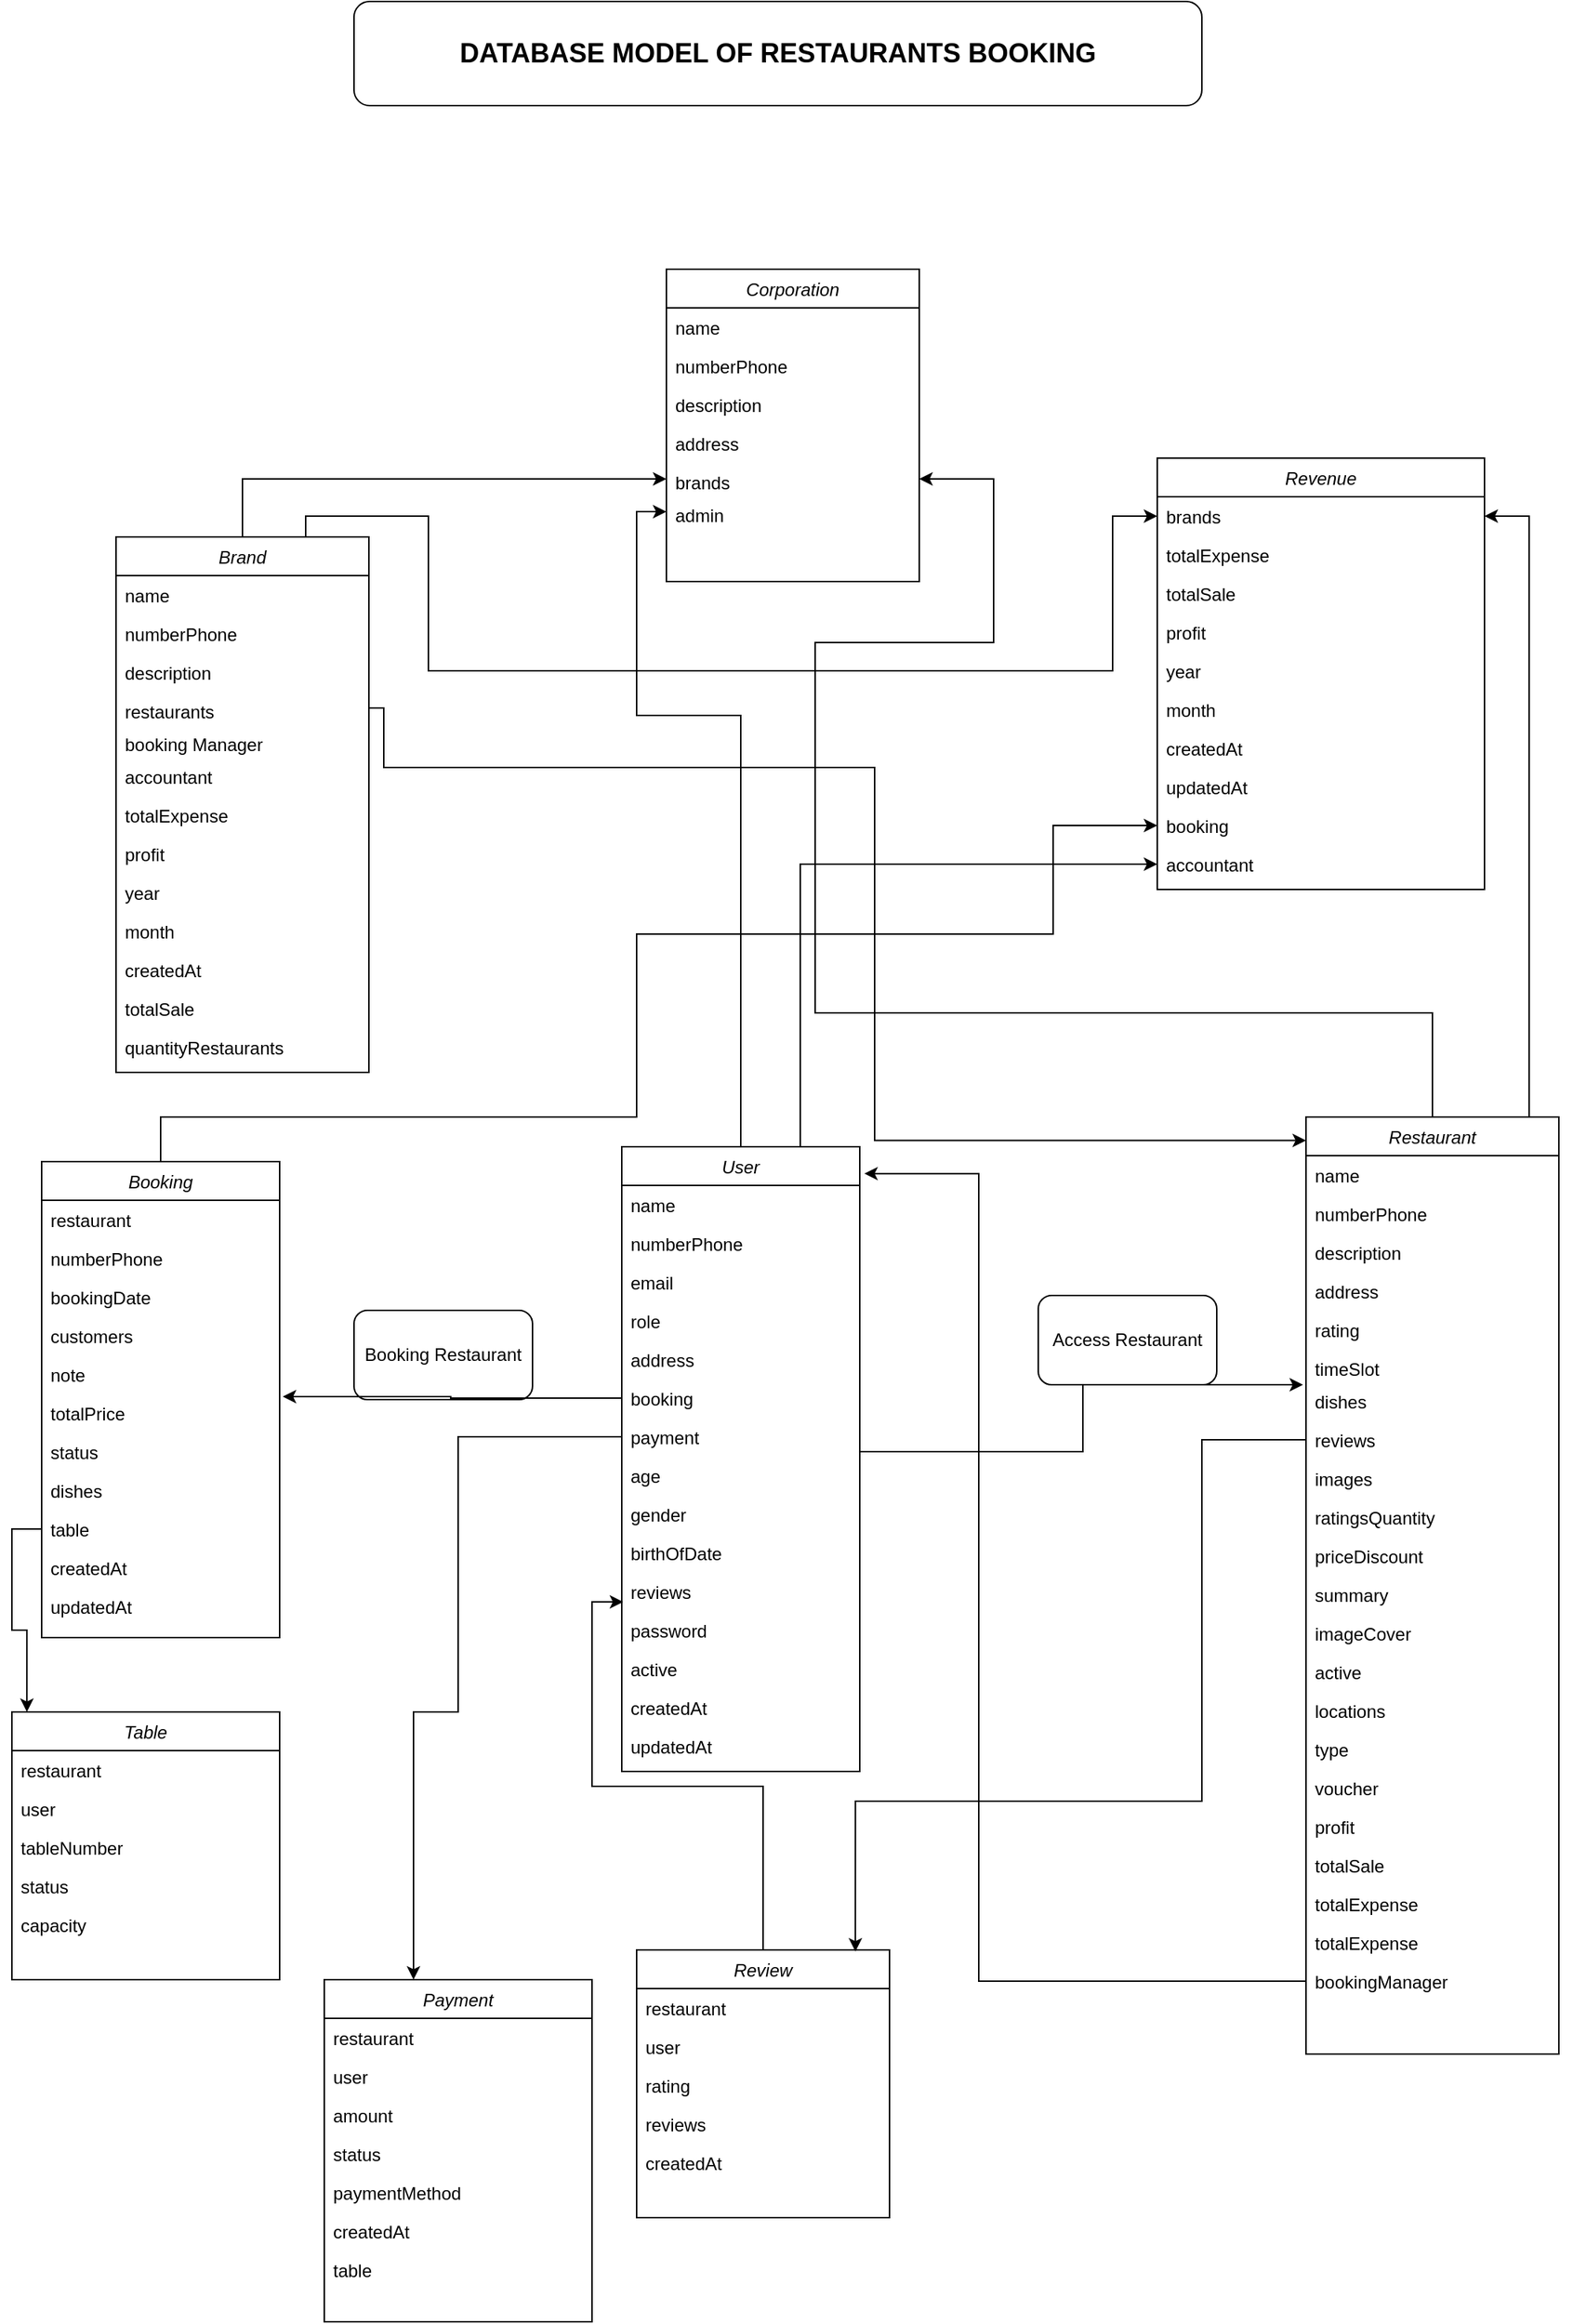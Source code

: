 <mxfile version="26.0.14">
  <diagram id="C5RBs43oDa-KdzZeNtuy" name="Page-1">
    <mxGraphModel dx="1434" dy="772" grid="1" gridSize="10" guides="1" tooltips="1" connect="1" arrows="1" fold="1" page="1" pageScale="1" pageWidth="3300" pageHeight="4681" math="0" shadow="0">
      <root>
        <mxCell id="WIyWlLk6GJQsqaUBKTNV-0" />
        <mxCell id="WIyWlLk6GJQsqaUBKTNV-1" parent="WIyWlLk6GJQsqaUBKTNV-0" />
        <mxCell id="AdJ-fON6qMyXg4pD46PJ-206" style="edgeStyle=orthogonalEdgeStyle;rounded=0;orthogonalLoop=1;jettySize=auto;html=1;exitX=0.5;exitY=0;exitDx=0;exitDy=0;" parent="WIyWlLk6GJQsqaUBKTNV-1" source="zkfFHV4jXpPFQw0GAbJ--0" target="AdJ-fON6qMyXg4pD46PJ-205" edge="1">
          <mxGeometry relative="1" as="geometry">
            <Array as="points">
              <mxPoint x="650" y="500" />
              <mxPoint x="580" y="500" />
              <mxPoint x="580" y="363" />
            </Array>
          </mxGeometry>
        </mxCell>
        <mxCell id="AdJ-fON6qMyXg4pD46PJ-213" style="edgeStyle=orthogonalEdgeStyle;rounded=0;orthogonalLoop=1;jettySize=auto;html=1;exitX=0.75;exitY=0;exitDx=0;exitDy=0;entryX=0;entryY=0.5;entryDx=0;entryDy=0;" parent="WIyWlLk6GJQsqaUBKTNV-1" source="zkfFHV4jXpPFQw0GAbJ--0" target="AdJ-fON6qMyXg4pD46PJ-212" edge="1">
          <mxGeometry relative="1" as="geometry" />
        </mxCell>
        <mxCell id="zkfFHV4jXpPFQw0GAbJ--0" value="User" style="swimlane;fontStyle=2;align=center;verticalAlign=top;childLayout=stackLayout;horizontal=1;startSize=26;horizontalStack=0;resizeParent=1;resizeLast=0;collapsible=1;marginBottom=0;rounded=0;shadow=0;strokeWidth=1;" parent="WIyWlLk6GJQsqaUBKTNV-1" vertex="1">
          <mxGeometry x="570" y="790" width="160" height="420" as="geometry">
            <mxRectangle x="230" y="140" width="160" height="26" as="alternateBounds" />
          </mxGeometry>
        </mxCell>
        <mxCell id="zkfFHV4jXpPFQw0GAbJ--1" value="name" style="text;align=left;verticalAlign=top;spacingLeft=4;spacingRight=4;overflow=hidden;rotatable=0;points=[[0,0.5],[1,0.5]];portConstraint=eastwest;" parent="zkfFHV4jXpPFQw0GAbJ--0" vertex="1">
          <mxGeometry y="26" width="160" height="26" as="geometry" />
        </mxCell>
        <mxCell id="zkfFHV4jXpPFQw0GAbJ--2" value="numberPhone" style="text;align=left;verticalAlign=top;spacingLeft=4;spacingRight=4;overflow=hidden;rotatable=0;points=[[0,0.5],[1,0.5]];portConstraint=eastwest;rounded=0;shadow=0;html=0;" parent="zkfFHV4jXpPFQw0GAbJ--0" vertex="1">
          <mxGeometry y="52" width="160" height="26" as="geometry" />
        </mxCell>
        <mxCell id="zkfFHV4jXpPFQw0GAbJ--3" value="email" style="text;align=left;verticalAlign=top;spacingLeft=4;spacingRight=4;overflow=hidden;rotatable=0;points=[[0,0.5],[1,0.5]];portConstraint=eastwest;rounded=0;shadow=0;html=0;" parent="zkfFHV4jXpPFQw0GAbJ--0" vertex="1">
          <mxGeometry y="78" width="160" height="26" as="geometry" />
        </mxCell>
        <mxCell id="AdJ-fON6qMyXg4pD46PJ-1" value="role" style="text;align=left;verticalAlign=top;spacingLeft=4;spacingRight=4;overflow=hidden;rotatable=0;points=[[0,0.5],[1,0.5]];portConstraint=eastwest;rounded=0;shadow=0;html=0;" parent="zkfFHV4jXpPFQw0GAbJ--0" vertex="1">
          <mxGeometry y="104" width="160" height="26" as="geometry" />
        </mxCell>
        <mxCell id="AdJ-fON6qMyXg4pD46PJ-12" value="address" style="text;align=left;verticalAlign=top;spacingLeft=4;spacingRight=4;overflow=hidden;rotatable=0;points=[[0,0.5],[1,0.5]];portConstraint=eastwest;rounded=0;shadow=0;html=0;" parent="zkfFHV4jXpPFQw0GAbJ--0" vertex="1">
          <mxGeometry y="130" width="160" height="26" as="geometry" />
        </mxCell>
        <mxCell id="AdJ-fON6qMyXg4pD46PJ-13" value="booking" style="text;align=left;verticalAlign=top;spacingLeft=4;spacingRight=4;overflow=hidden;rotatable=0;points=[[0,0.5],[1,0.5]];portConstraint=eastwest;rounded=0;shadow=0;html=0;" parent="zkfFHV4jXpPFQw0GAbJ--0" vertex="1">
          <mxGeometry y="156" width="160" height="26" as="geometry" />
        </mxCell>
        <mxCell id="AdJ-fON6qMyXg4pD46PJ-14" value="payment" style="text;align=left;verticalAlign=top;spacingLeft=4;spacingRight=4;overflow=hidden;rotatable=0;points=[[0,0.5],[1,0.5]];portConstraint=eastwest;rounded=0;shadow=0;html=0;" parent="zkfFHV4jXpPFQw0GAbJ--0" vertex="1">
          <mxGeometry y="182" width="160" height="26" as="geometry" />
        </mxCell>
        <mxCell id="AdJ-fON6qMyXg4pD46PJ-15" value="age" style="text;align=left;verticalAlign=top;spacingLeft=4;spacingRight=4;overflow=hidden;rotatable=0;points=[[0,0.5],[1,0.5]];portConstraint=eastwest;rounded=0;shadow=0;html=0;" parent="zkfFHV4jXpPFQw0GAbJ--0" vertex="1">
          <mxGeometry y="208" width="160" height="26" as="geometry" />
        </mxCell>
        <mxCell id="AdJ-fON6qMyXg4pD46PJ-16" value="gender" style="text;align=left;verticalAlign=top;spacingLeft=4;spacingRight=4;overflow=hidden;rotatable=0;points=[[0,0.5],[1,0.5]];portConstraint=eastwest;rounded=0;shadow=0;html=0;" parent="zkfFHV4jXpPFQw0GAbJ--0" vertex="1">
          <mxGeometry y="234" width="160" height="26" as="geometry" />
        </mxCell>
        <mxCell id="AdJ-fON6qMyXg4pD46PJ-17" value="birthOfDate" style="text;align=left;verticalAlign=top;spacingLeft=4;spacingRight=4;overflow=hidden;rotatable=0;points=[[0,0.5],[1,0.5]];portConstraint=eastwest;rounded=0;shadow=0;html=0;" parent="zkfFHV4jXpPFQw0GAbJ--0" vertex="1">
          <mxGeometry y="260" width="160" height="26" as="geometry" />
        </mxCell>
        <mxCell id="AdJ-fON6qMyXg4pD46PJ-29" value="reviews" style="text;align=left;verticalAlign=top;spacingLeft=4;spacingRight=4;overflow=hidden;rotatable=0;points=[[0,0.5],[1,0.5]];portConstraint=eastwest;rounded=0;shadow=0;html=0;" parent="zkfFHV4jXpPFQw0GAbJ--0" vertex="1">
          <mxGeometry y="286" width="160" height="26" as="geometry" />
        </mxCell>
        <mxCell id="AdJ-fON6qMyXg4pD46PJ-59" value="password" style="text;align=left;verticalAlign=top;spacingLeft=4;spacingRight=4;overflow=hidden;rotatable=0;points=[[0,0.5],[1,0.5]];portConstraint=eastwest;rounded=0;shadow=0;html=0;" parent="zkfFHV4jXpPFQw0GAbJ--0" vertex="1">
          <mxGeometry y="312" width="160" height="26" as="geometry" />
        </mxCell>
        <mxCell id="AdJ-fON6qMyXg4pD46PJ-60" value="active" style="text;align=left;verticalAlign=top;spacingLeft=4;spacingRight=4;overflow=hidden;rotatable=0;points=[[0,0.5],[1,0.5]];portConstraint=eastwest;rounded=0;shadow=0;html=0;" parent="zkfFHV4jXpPFQw0GAbJ--0" vertex="1">
          <mxGeometry y="338" width="160" height="26" as="geometry" />
        </mxCell>
        <mxCell id="AdJ-fON6qMyXg4pD46PJ-134" value="createdAt" style="text;align=left;verticalAlign=top;spacingLeft=4;spacingRight=4;overflow=hidden;rotatable=0;points=[[0,0.5],[1,0.5]];portConstraint=eastwest;rounded=0;shadow=0;html=0;" parent="zkfFHV4jXpPFQw0GAbJ--0" vertex="1">
          <mxGeometry y="364" width="160" height="26" as="geometry" />
        </mxCell>
        <mxCell id="AdJ-fON6qMyXg4pD46PJ-152" value="updatedAt" style="text;align=left;verticalAlign=top;spacingLeft=4;spacingRight=4;overflow=hidden;rotatable=0;points=[[0,0.5],[1,0.5]];portConstraint=eastwest;rounded=0;shadow=0;html=0;" parent="zkfFHV4jXpPFQw0GAbJ--0" vertex="1">
          <mxGeometry y="390" width="160" height="26" as="geometry" />
        </mxCell>
        <mxCell id="AdJ-fON6qMyXg4pD46PJ-43" value="&lt;font style=&quot;font-size: 18px;&quot;&gt;&lt;b&gt;DATABASE MODEL OF RESTAURANTS BOOKING&lt;/b&gt;&lt;/font&gt;" style="rounded=1;whiteSpace=wrap;html=1;" parent="WIyWlLk6GJQsqaUBKTNV-1" vertex="1">
          <mxGeometry x="390" y="20" width="570" height="70" as="geometry" />
        </mxCell>
        <mxCell id="AdJ-fON6qMyXg4pD46PJ-211" style="edgeStyle=orthogonalEdgeStyle;rounded=0;orthogonalLoop=1;jettySize=auto;html=1;exitX=0.5;exitY=0;exitDx=0;exitDy=0;entryX=0;entryY=0.5;entryDx=0;entryDy=0;" parent="WIyWlLk6GJQsqaUBKTNV-1" source="AdJ-fON6qMyXg4pD46PJ-45" target="AdJ-fON6qMyXg4pD46PJ-175" edge="1">
          <mxGeometry relative="1" as="geometry">
            <Array as="points">
              <mxPoint x="260" y="770" />
              <mxPoint x="580" y="770" />
              <mxPoint x="580" y="647" />
              <mxPoint x="860" y="647" />
              <mxPoint x="860" y="574" />
            </Array>
          </mxGeometry>
        </mxCell>
        <mxCell id="AdJ-fON6qMyXg4pD46PJ-45" value="Booking" style="swimlane;fontStyle=2;align=center;verticalAlign=top;childLayout=stackLayout;horizontal=1;startSize=26;horizontalStack=0;resizeParent=1;resizeLast=0;collapsible=1;marginBottom=0;rounded=0;shadow=0;strokeWidth=1;" parent="WIyWlLk6GJQsqaUBKTNV-1" vertex="1">
          <mxGeometry x="180" y="800" width="160" height="320" as="geometry">
            <mxRectangle x="230" y="140" width="160" height="26" as="alternateBounds" />
          </mxGeometry>
        </mxCell>
        <mxCell id="AdJ-fON6qMyXg4pD46PJ-46" value="restaurant" style="text;align=left;verticalAlign=top;spacingLeft=4;spacingRight=4;overflow=hidden;rotatable=0;points=[[0,0.5],[1,0.5]];portConstraint=eastwest;" parent="AdJ-fON6qMyXg4pD46PJ-45" vertex="1">
          <mxGeometry y="26" width="160" height="26" as="geometry" />
        </mxCell>
        <mxCell id="AdJ-fON6qMyXg4pD46PJ-47" value="numberPhone" style="text;align=left;verticalAlign=top;spacingLeft=4;spacingRight=4;overflow=hidden;rotatable=0;points=[[0,0.5],[1,0.5]];portConstraint=eastwest;rounded=0;shadow=0;html=0;" parent="AdJ-fON6qMyXg4pD46PJ-45" vertex="1">
          <mxGeometry y="52" width="160" height="26" as="geometry" />
        </mxCell>
        <mxCell id="AdJ-fON6qMyXg4pD46PJ-49" value="bookingDate" style="text;align=left;verticalAlign=top;spacingLeft=4;spacingRight=4;overflow=hidden;rotatable=0;points=[[0,0.5],[1,0.5]];portConstraint=eastwest;rounded=0;shadow=0;html=0;" parent="AdJ-fON6qMyXg4pD46PJ-45" vertex="1">
          <mxGeometry y="78" width="160" height="26" as="geometry" />
        </mxCell>
        <mxCell id="AdJ-fON6qMyXg4pD46PJ-51" value="customers" style="text;align=left;verticalAlign=top;spacingLeft=4;spacingRight=4;overflow=hidden;rotatable=0;points=[[0,0.5],[1,0.5]];portConstraint=eastwest;rounded=0;shadow=0;html=0;" parent="AdJ-fON6qMyXg4pD46PJ-45" vertex="1">
          <mxGeometry y="104" width="160" height="26" as="geometry" />
        </mxCell>
        <mxCell id="AdJ-fON6qMyXg4pD46PJ-52" value="note" style="text;align=left;verticalAlign=top;spacingLeft=4;spacingRight=4;overflow=hidden;rotatable=0;points=[[0,0.5],[1,0.5]];portConstraint=eastwest;rounded=0;shadow=0;html=0;" parent="AdJ-fON6qMyXg4pD46PJ-45" vertex="1">
          <mxGeometry y="130" width="160" height="26" as="geometry" />
        </mxCell>
        <mxCell id="AdJ-fON6qMyXg4pD46PJ-53" value="totalPrice" style="text;align=left;verticalAlign=top;spacingLeft=4;spacingRight=4;overflow=hidden;rotatable=0;points=[[0,0.5],[1,0.5]];portConstraint=eastwest;rounded=0;shadow=0;html=0;" parent="AdJ-fON6qMyXg4pD46PJ-45" vertex="1">
          <mxGeometry y="156" width="160" height="26" as="geometry" />
        </mxCell>
        <mxCell id="AdJ-fON6qMyXg4pD46PJ-54" value="status" style="text;align=left;verticalAlign=top;spacingLeft=4;spacingRight=4;overflow=hidden;rotatable=0;points=[[0,0.5],[1,0.5]];portConstraint=eastwest;rounded=0;shadow=0;html=0;" parent="AdJ-fON6qMyXg4pD46PJ-45" vertex="1">
          <mxGeometry y="182" width="160" height="26" as="geometry" />
        </mxCell>
        <mxCell id="AdJ-fON6qMyXg4pD46PJ-55" value="dishes" style="text;align=left;verticalAlign=top;spacingLeft=4;spacingRight=4;overflow=hidden;rotatable=0;points=[[0,0.5],[1,0.5]];portConstraint=eastwest;rounded=0;shadow=0;html=0;" parent="AdJ-fON6qMyXg4pD46PJ-45" vertex="1">
          <mxGeometry y="208" width="160" height="26" as="geometry" />
        </mxCell>
        <mxCell id="AdJ-fON6qMyXg4pD46PJ-153" value="table" style="text;align=left;verticalAlign=top;spacingLeft=4;spacingRight=4;overflow=hidden;rotatable=0;points=[[0,0.5],[1,0.5]];portConstraint=eastwest;rounded=0;shadow=0;html=0;" parent="AdJ-fON6qMyXg4pD46PJ-45" vertex="1">
          <mxGeometry y="234" width="160" height="26" as="geometry" />
        </mxCell>
        <mxCell id="AdJ-fON6qMyXg4pD46PJ-174" value="createdAt" style="text;align=left;verticalAlign=top;spacingLeft=4;spacingRight=4;overflow=hidden;rotatable=0;points=[[0,0.5],[1,0.5]];portConstraint=eastwest;rounded=0;shadow=0;html=0;" parent="AdJ-fON6qMyXg4pD46PJ-45" vertex="1">
          <mxGeometry y="260" width="160" height="26" as="geometry" />
        </mxCell>
        <mxCell id="AdJ-fON6qMyXg4pD46PJ-173" value="updatedAt" style="text;align=left;verticalAlign=top;spacingLeft=4;spacingRight=4;overflow=hidden;rotatable=0;points=[[0,0.5],[1,0.5]];portConstraint=eastwest;rounded=0;shadow=0;html=0;" parent="AdJ-fON6qMyXg4pD46PJ-45" vertex="1">
          <mxGeometry y="286" width="160" height="26" as="geometry" />
        </mxCell>
        <mxCell id="AdJ-fON6qMyXg4pD46PJ-207" style="edgeStyle=orthogonalEdgeStyle;rounded=0;orthogonalLoop=1;jettySize=auto;html=1;exitX=0.5;exitY=0;exitDx=0;exitDy=0;entryX=1;entryY=0.5;entryDx=0;entryDy=0;" parent="WIyWlLk6GJQsqaUBKTNV-1" source="AdJ-fON6qMyXg4pD46PJ-61" target="AdJ-fON6qMyXg4pD46PJ-188" edge="1">
          <mxGeometry relative="1" as="geometry">
            <Array as="points">
              <mxPoint x="1115" y="700" />
              <mxPoint x="700" y="700" />
              <mxPoint x="700" y="451" />
              <mxPoint x="820" y="451" />
              <mxPoint x="820" y="341" />
            </Array>
          </mxGeometry>
        </mxCell>
        <mxCell id="AdJ-fON6qMyXg4pD46PJ-209" style="edgeStyle=orthogonalEdgeStyle;rounded=0;orthogonalLoop=1;jettySize=auto;html=1;exitX=1;exitY=0;exitDx=0;exitDy=0;entryX=1;entryY=0.5;entryDx=0;entryDy=0;" parent="WIyWlLk6GJQsqaUBKTNV-1" source="AdJ-fON6qMyXg4pD46PJ-61" target="AdJ-fON6qMyXg4pD46PJ-165" edge="1">
          <mxGeometry relative="1" as="geometry">
            <Array as="points">
              <mxPoint x="1180" y="770" />
              <mxPoint x="1180" y="366" />
            </Array>
          </mxGeometry>
        </mxCell>
        <mxCell id="AdJ-fON6qMyXg4pD46PJ-61" value="Restaurant" style="swimlane;fontStyle=2;align=center;verticalAlign=top;childLayout=stackLayout;horizontal=1;startSize=26;horizontalStack=0;resizeParent=1;resizeLast=0;collapsible=1;marginBottom=0;rounded=0;shadow=0;strokeWidth=1;" parent="WIyWlLk6GJQsqaUBKTNV-1" vertex="1">
          <mxGeometry x="1030" y="770" width="170" height="630" as="geometry">
            <mxRectangle x="230" y="140" width="160" height="26" as="alternateBounds" />
          </mxGeometry>
        </mxCell>
        <mxCell id="AdJ-fON6qMyXg4pD46PJ-62" value="name" style="text;align=left;verticalAlign=top;spacingLeft=4;spacingRight=4;overflow=hidden;rotatable=0;points=[[0,0.5],[1,0.5]];portConstraint=eastwest;" parent="AdJ-fON6qMyXg4pD46PJ-61" vertex="1">
          <mxGeometry y="26" width="170" height="26" as="geometry" />
        </mxCell>
        <mxCell id="AdJ-fON6qMyXg4pD46PJ-63" value="numberPhone" style="text;align=left;verticalAlign=top;spacingLeft=4;spacingRight=4;overflow=hidden;rotatable=0;points=[[0,0.5],[1,0.5]];portConstraint=eastwest;rounded=0;shadow=0;html=0;" parent="AdJ-fON6qMyXg4pD46PJ-61" vertex="1">
          <mxGeometry y="52" width="170" height="26" as="geometry" />
        </mxCell>
        <mxCell id="AdJ-fON6qMyXg4pD46PJ-64" value="description" style="text;align=left;verticalAlign=top;spacingLeft=4;spacingRight=4;overflow=hidden;rotatable=0;points=[[0,0.5],[1,0.5]];portConstraint=eastwest;rounded=0;shadow=0;html=0;" parent="AdJ-fON6qMyXg4pD46PJ-61" vertex="1">
          <mxGeometry y="78" width="170" height="26" as="geometry" />
        </mxCell>
        <mxCell id="AdJ-fON6qMyXg4pD46PJ-65" value="address" style="text;align=left;verticalAlign=top;spacingLeft=4;spacingRight=4;overflow=hidden;rotatable=0;points=[[0,0.5],[1,0.5]];portConstraint=eastwest;rounded=0;shadow=0;html=0;" parent="AdJ-fON6qMyXg4pD46PJ-61" vertex="1">
          <mxGeometry y="104" width="170" height="26" as="geometry" />
        </mxCell>
        <mxCell id="AdJ-fON6qMyXg4pD46PJ-66" value="rating" style="text;align=left;verticalAlign=top;spacingLeft=4;spacingRight=4;overflow=hidden;rotatable=0;points=[[0,0.5],[1,0.5]];portConstraint=eastwest;rounded=0;shadow=0;html=0;" parent="AdJ-fON6qMyXg4pD46PJ-61" vertex="1">
          <mxGeometry y="130" width="170" height="26" as="geometry" />
        </mxCell>
        <mxCell id="AdJ-fON6qMyXg4pD46PJ-67" value="timeSlot" style="text;align=left;verticalAlign=top;spacingLeft=4;spacingRight=4;overflow=hidden;rotatable=0;points=[[0,0.5],[1,0.5]];portConstraint=eastwest;rounded=0;shadow=0;html=0;" parent="AdJ-fON6qMyXg4pD46PJ-61" vertex="1">
          <mxGeometry y="156" width="170" height="22" as="geometry" />
        </mxCell>
        <mxCell id="AdJ-fON6qMyXg4pD46PJ-68" value="dishes" style="text;align=left;verticalAlign=top;spacingLeft=4;spacingRight=4;overflow=hidden;rotatable=0;points=[[0,0.5],[1,0.5]];portConstraint=eastwest;rounded=0;shadow=0;html=0;" parent="AdJ-fON6qMyXg4pD46PJ-61" vertex="1">
          <mxGeometry y="178" width="170" height="26" as="geometry" />
        </mxCell>
        <mxCell id="AdJ-fON6qMyXg4pD46PJ-69" value="reviews" style="text;align=left;verticalAlign=top;spacingLeft=4;spacingRight=4;overflow=hidden;rotatable=0;points=[[0,0.5],[1,0.5]];portConstraint=eastwest;rounded=0;shadow=0;html=0;" parent="AdJ-fON6qMyXg4pD46PJ-61" vertex="1">
          <mxGeometry y="204" width="170" height="26" as="geometry" />
        </mxCell>
        <mxCell id="AdJ-fON6qMyXg4pD46PJ-70" value="images" style="text;align=left;verticalAlign=top;spacingLeft=4;spacingRight=4;overflow=hidden;rotatable=0;points=[[0,0.5],[1,0.5]];portConstraint=eastwest;rounded=0;shadow=0;html=0;" parent="AdJ-fON6qMyXg4pD46PJ-61" vertex="1">
          <mxGeometry y="230" width="170" height="26" as="geometry" />
        </mxCell>
        <mxCell id="AdJ-fON6qMyXg4pD46PJ-71" value="ratingsQuantity" style="text;align=left;verticalAlign=top;spacingLeft=4;spacingRight=4;overflow=hidden;rotatable=0;points=[[0,0.5],[1,0.5]];portConstraint=eastwest;rounded=0;shadow=0;html=0;" parent="AdJ-fON6qMyXg4pD46PJ-61" vertex="1">
          <mxGeometry y="256" width="170" height="26" as="geometry" />
        </mxCell>
        <mxCell id="AdJ-fON6qMyXg4pD46PJ-72" value="priceDiscount" style="text;align=left;verticalAlign=top;spacingLeft=4;spacingRight=4;overflow=hidden;rotatable=0;points=[[0,0.5],[1,0.5]];portConstraint=eastwest;rounded=0;shadow=0;html=0;" parent="AdJ-fON6qMyXg4pD46PJ-61" vertex="1">
          <mxGeometry y="282" width="170" height="26" as="geometry" />
        </mxCell>
        <mxCell id="AdJ-fON6qMyXg4pD46PJ-73" value="summary" style="text;align=left;verticalAlign=top;spacingLeft=4;spacingRight=4;overflow=hidden;rotatable=0;points=[[0,0.5],[1,0.5]];portConstraint=eastwest;rounded=0;shadow=0;html=0;" parent="AdJ-fON6qMyXg4pD46PJ-61" vertex="1">
          <mxGeometry y="308" width="170" height="26" as="geometry" />
        </mxCell>
        <mxCell id="AdJ-fON6qMyXg4pD46PJ-74" value="imageCover" style="text;align=left;verticalAlign=top;spacingLeft=4;spacingRight=4;overflow=hidden;rotatable=0;points=[[0,0.5],[1,0.5]];portConstraint=eastwest;rounded=0;shadow=0;html=0;" parent="AdJ-fON6qMyXg4pD46PJ-61" vertex="1">
          <mxGeometry y="334" width="170" height="26" as="geometry" />
        </mxCell>
        <mxCell id="AdJ-fON6qMyXg4pD46PJ-76" value="active" style="text;align=left;verticalAlign=top;spacingLeft=4;spacingRight=4;overflow=hidden;rotatable=0;points=[[0,0.5],[1,0.5]];portConstraint=eastwest;rounded=0;shadow=0;html=0;" parent="AdJ-fON6qMyXg4pD46PJ-61" vertex="1">
          <mxGeometry y="360" width="170" height="26" as="geometry" />
        </mxCell>
        <mxCell id="AdJ-fON6qMyXg4pD46PJ-75" value="locations" style="text;align=left;verticalAlign=top;spacingLeft=4;spacingRight=4;overflow=hidden;rotatable=0;points=[[0,0.5],[1,0.5]];portConstraint=eastwest;rounded=0;shadow=0;html=0;" parent="AdJ-fON6qMyXg4pD46PJ-61" vertex="1">
          <mxGeometry y="386" width="170" height="26" as="geometry" />
        </mxCell>
        <mxCell id="AdJ-fON6qMyXg4pD46PJ-77" value="type" style="text;align=left;verticalAlign=top;spacingLeft=4;spacingRight=4;overflow=hidden;rotatable=0;points=[[0,0.5],[1,0.5]];portConstraint=eastwest;rounded=0;shadow=0;html=0;" parent="AdJ-fON6qMyXg4pD46PJ-61" vertex="1">
          <mxGeometry y="412" width="170" height="26" as="geometry" />
        </mxCell>
        <mxCell id="AdJ-fON6qMyXg4pD46PJ-138" value="voucher" style="text;align=left;verticalAlign=top;spacingLeft=4;spacingRight=4;overflow=hidden;rotatable=0;points=[[0,0.5],[1,0.5]];portConstraint=eastwest;rounded=0;shadow=0;html=0;" parent="AdJ-fON6qMyXg4pD46PJ-61" vertex="1">
          <mxGeometry y="438" width="170" height="26" as="geometry" />
        </mxCell>
        <mxCell id="AdJ-fON6qMyXg4pD46PJ-176" value="profit" style="text;align=left;verticalAlign=top;spacingLeft=4;spacingRight=4;overflow=hidden;rotatable=0;points=[[0,0.5],[1,0.5]];portConstraint=eastwest;rounded=0;shadow=0;html=0;" parent="AdJ-fON6qMyXg4pD46PJ-61" vertex="1">
          <mxGeometry y="464" width="170" height="26" as="geometry" />
        </mxCell>
        <mxCell id="AdJ-fON6qMyXg4pD46PJ-177" value="totalSale" style="text;align=left;verticalAlign=top;spacingLeft=4;spacingRight=4;overflow=hidden;rotatable=0;points=[[0,0.5],[1,0.5]];portConstraint=eastwest;rounded=0;shadow=0;html=0;" parent="AdJ-fON6qMyXg4pD46PJ-61" vertex="1">
          <mxGeometry y="490" width="170" height="26" as="geometry" />
        </mxCell>
        <mxCell id="AdJ-fON6qMyXg4pD46PJ-178" value="totalExpense" style="text;align=left;verticalAlign=top;spacingLeft=4;spacingRight=4;overflow=hidden;rotatable=0;points=[[0,0.5],[1,0.5]];portConstraint=eastwest;rounded=0;shadow=0;html=0;" parent="AdJ-fON6qMyXg4pD46PJ-61" vertex="1">
          <mxGeometry y="516" width="170" height="26" as="geometry" />
        </mxCell>
        <mxCell id="AdJ-fON6qMyXg4pD46PJ-179" value="totalExpense" style="text;align=left;verticalAlign=top;spacingLeft=4;spacingRight=4;overflow=hidden;rotatable=0;points=[[0,0.5],[1,0.5]];portConstraint=eastwest;rounded=0;shadow=0;html=0;" parent="AdJ-fON6qMyXg4pD46PJ-61" vertex="1">
          <mxGeometry y="542" width="170" height="26" as="geometry" />
        </mxCell>
        <mxCell id="AdJ-fON6qMyXg4pD46PJ-180" value="bookingManager" style="text;align=left;verticalAlign=top;spacingLeft=4;spacingRight=4;overflow=hidden;rotatable=0;points=[[0,0.5],[1,0.5]];portConstraint=eastwest;rounded=0;shadow=0;html=0;" parent="AdJ-fON6qMyXg4pD46PJ-61" vertex="1">
          <mxGeometry y="568" width="170" height="26" as="geometry" />
        </mxCell>
        <mxCell id="AdJ-fON6qMyXg4pD46PJ-78" value="Review" style="swimlane;fontStyle=2;align=center;verticalAlign=top;childLayout=stackLayout;horizontal=1;startSize=26;horizontalStack=0;resizeParent=1;resizeLast=0;collapsible=1;marginBottom=0;rounded=0;shadow=0;strokeWidth=1;" parent="WIyWlLk6GJQsqaUBKTNV-1" vertex="1">
          <mxGeometry x="580" y="1330" width="170" height="180" as="geometry">
            <mxRectangle x="230" y="140" width="160" height="26" as="alternateBounds" />
          </mxGeometry>
        </mxCell>
        <mxCell id="AdJ-fON6qMyXg4pD46PJ-79" value="restaurant" style="text;align=left;verticalAlign=top;spacingLeft=4;spacingRight=4;overflow=hidden;rotatable=0;points=[[0,0.5],[1,0.5]];portConstraint=eastwest;" parent="AdJ-fON6qMyXg4pD46PJ-78" vertex="1">
          <mxGeometry y="26" width="170" height="26" as="geometry" />
        </mxCell>
        <mxCell id="AdJ-fON6qMyXg4pD46PJ-80" value="user" style="text;align=left;verticalAlign=top;spacingLeft=4;spacingRight=4;overflow=hidden;rotatable=0;points=[[0,0.5],[1,0.5]];portConstraint=eastwest;rounded=0;shadow=0;html=0;" parent="AdJ-fON6qMyXg4pD46PJ-78" vertex="1">
          <mxGeometry y="52" width="170" height="26" as="geometry" />
        </mxCell>
        <mxCell id="AdJ-fON6qMyXg4pD46PJ-81" value="rating" style="text;align=left;verticalAlign=top;spacingLeft=4;spacingRight=4;overflow=hidden;rotatable=0;points=[[0,0.5],[1,0.5]];portConstraint=eastwest;rounded=0;shadow=0;html=0;" parent="AdJ-fON6qMyXg4pD46PJ-78" vertex="1">
          <mxGeometry y="78" width="170" height="26" as="geometry" />
        </mxCell>
        <mxCell id="AdJ-fON6qMyXg4pD46PJ-86" value="reviews" style="text;align=left;verticalAlign=top;spacingLeft=4;spacingRight=4;overflow=hidden;rotatable=0;points=[[0,0.5],[1,0.5]];portConstraint=eastwest;rounded=0;shadow=0;html=0;" parent="AdJ-fON6qMyXg4pD46PJ-78" vertex="1">
          <mxGeometry y="104" width="170" height="26" as="geometry" />
        </mxCell>
        <mxCell id="AdJ-fON6qMyXg4pD46PJ-135" value="createdAt" style="text;align=left;verticalAlign=top;spacingLeft=4;spacingRight=4;overflow=hidden;rotatable=0;points=[[0,0.5],[1,0.5]];portConstraint=eastwest;rounded=0;shadow=0;html=0;" parent="AdJ-fON6qMyXg4pD46PJ-78" vertex="1">
          <mxGeometry y="130" width="170" height="26" as="geometry" />
        </mxCell>
        <mxCell id="AdJ-fON6qMyXg4pD46PJ-132" style="edgeStyle=orthogonalEdgeStyle;rounded=0;orthogonalLoop=1;jettySize=auto;html=1;" parent="WIyWlLk6GJQsqaUBKTNV-1" source="zkfFHV4jXpPFQw0GAbJ--0" edge="1">
          <mxGeometry relative="1" as="geometry">
            <mxPoint x="1028" y="950" as="targetPoint" />
            <Array as="points">
              <mxPoint x="880" y="995" />
              <mxPoint x="880" y="950" />
              <mxPoint x="1028" y="950" />
            </Array>
          </mxGeometry>
        </mxCell>
        <mxCell id="AdJ-fON6qMyXg4pD46PJ-136" value="Access Restaurant" style="rounded=1;whiteSpace=wrap;html=1;" parent="WIyWlLk6GJQsqaUBKTNV-1" vertex="1">
          <mxGeometry x="850" y="890" width="120" height="60" as="geometry" />
        </mxCell>
        <mxCell id="AdJ-fON6qMyXg4pD46PJ-137" value="Booking Restaurant" style="rounded=1;whiteSpace=wrap;html=1;" parent="WIyWlLk6GJQsqaUBKTNV-1" vertex="1">
          <mxGeometry x="390" y="900" width="120" height="60" as="geometry" />
        </mxCell>
        <mxCell id="AdJ-fON6qMyXg4pD46PJ-139" value="Payment" style="swimlane;fontStyle=2;align=center;verticalAlign=top;childLayout=stackLayout;horizontal=1;startSize=26;horizontalStack=0;resizeParent=1;resizeLast=0;collapsible=1;marginBottom=0;rounded=0;shadow=0;strokeWidth=1;" parent="WIyWlLk6GJQsqaUBKTNV-1" vertex="1">
          <mxGeometry x="370" y="1350" width="180" height="230" as="geometry">
            <mxRectangle x="230" y="140" width="160" height="26" as="alternateBounds" />
          </mxGeometry>
        </mxCell>
        <mxCell id="AdJ-fON6qMyXg4pD46PJ-140" value="restaurant" style="text;align=left;verticalAlign=top;spacingLeft=4;spacingRight=4;overflow=hidden;rotatable=0;points=[[0,0.5],[1,0.5]];portConstraint=eastwest;" parent="AdJ-fON6qMyXg4pD46PJ-139" vertex="1">
          <mxGeometry y="26" width="180" height="26" as="geometry" />
        </mxCell>
        <mxCell id="AdJ-fON6qMyXg4pD46PJ-141" value="user" style="text;align=left;verticalAlign=top;spacingLeft=4;spacingRight=4;overflow=hidden;rotatable=0;points=[[0,0.5],[1,0.5]];portConstraint=eastwest;rounded=0;shadow=0;html=0;" parent="AdJ-fON6qMyXg4pD46PJ-139" vertex="1">
          <mxGeometry y="52" width="180" height="26" as="geometry" />
        </mxCell>
        <mxCell id="AdJ-fON6qMyXg4pD46PJ-142" value="amount" style="text;align=left;verticalAlign=top;spacingLeft=4;spacingRight=4;overflow=hidden;rotatable=0;points=[[0,0.5],[1,0.5]];portConstraint=eastwest;rounded=0;shadow=0;html=0;" parent="AdJ-fON6qMyXg4pD46PJ-139" vertex="1">
          <mxGeometry y="78" width="180" height="26" as="geometry" />
        </mxCell>
        <mxCell id="AdJ-fON6qMyXg4pD46PJ-143" value="status" style="text;align=left;verticalAlign=top;spacingLeft=4;spacingRight=4;overflow=hidden;rotatable=0;points=[[0,0.5],[1,0.5]];portConstraint=eastwest;rounded=0;shadow=0;html=0;" parent="AdJ-fON6qMyXg4pD46PJ-139" vertex="1">
          <mxGeometry y="104" width="180" height="26" as="geometry" />
        </mxCell>
        <mxCell id="AdJ-fON6qMyXg4pD46PJ-144" value="paymentMethod" style="text;align=left;verticalAlign=top;spacingLeft=4;spacingRight=4;overflow=hidden;rotatable=0;points=[[0,0.5],[1,0.5]];portConstraint=eastwest;rounded=0;shadow=0;html=0;" parent="AdJ-fON6qMyXg4pD46PJ-139" vertex="1">
          <mxGeometry y="130" width="180" height="26" as="geometry" />
        </mxCell>
        <mxCell id="AdJ-fON6qMyXg4pD46PJ-151" value="createdAt" style="text;align=left;verticalAlign=top;spacingLeft=4;spacingRight=4;overflow=hidden;rotatable=0;points=[[0,0.5],[1,0.5]];portConstraint=eastwest;rounded=0;shadow=0;html=0;" parent="AdJ-fON6qMyXg4pD46PJ-139" vertex="1">
          <mxGeometry y="156" width="180" height="26" as="geometry" />
        </mxCell>
        <mxCell id="AdJ-fON6qMyXg4pD46PJ-154" value="table" style="text;align=left;verticalAlign=top;spacingLeft=4;spacingRight=4;overflow=hidden;rotatable=0;points=[[0,0.5],[1,0.5]];portConstraint=eastwest;rounded=0;shadow=0;html=0;" parent="AdJ-fON6qMyXg4pD46PJ-139" vertex="1">
          <mxGeometry y="182" width="180" height="26" as="geometry" />
        </mxCell>
        <mxCell id="AdJ-fON6qMyXg4pD46PJ-145" style="edgeStyle=orthogonalEdgeStyle;rounded=0;orthogonalLoop=1;jettySize=auto;html=1;exitX=0.5;exitY=0;exitDx=0;exitDy=0;entryX=0.006;entryY=0.769;entryDx=0;entryDy=0;entryPerimeter=0;" parent="WIyWlLk6GJQsqaUBKTNV-1" source="AdJ-fON6qMyXg4pD46PJ-78" target="AdJ-fON6qMyXg4pD46PJ-29" edge="1">
          <mxGeometry relative="1" as="geometry">
            <Array as="points">
              <mxPoint x="665" y="1220" />
              <mxPoint x="550" y="1220" />
              <mxPoint x="550" y="1096" />
            </Array>
          </mxGeometry>
        </mxCell>
        <mxCell id="AdJ-fON6qMyXg4pD46PJ-148" style="edgeStyle=orthogonalEdgeStyle;rounded=0;orthogonalLoop=1;jettySize=auto;html=1;exitX=0;exitY=0.5;exitDx=0;exitDy=0;entryX=0.865;entryY=0.006;entryDx=0;entryDy=0;entryPerimeter=0;" parent="WIyWlLk6GJQsqaUBKTNV-1" source="AdJ-fON6qMyXg4pD46PJ-69" target="AdJ-fON6qMyXg4pD46PJ-78" edge="1">
          <mxGeometry relative="1" as="geometry">
            <Array as="points">
              <mxPoint x="960" y="987" />
              <mxPoint x="960" y="1230" />
              <mxPoint x="727" y="1230" />
            </Array>
          </mxGeometry>
        </mxCell>
        <mxCell id="AdJ-fON6qMyXg4pD46PJ-149" style="edgeStyle=orthogonalEdgeStyle;rounded=0;orthogonalLoop=1;jettySize=auto;html=1;exitX=0;exitY=0.5;exitDx=0;exitDy=0;entryX=1.013;entryY=0.077;entryDx=0;entryDy=0;entryPerimeter=0;" parent="WIyWlLk6GJQsqaUBKTNV-1" source="AdJ-fON6qMyXg4pD46PJ-13" target="AdJ-fON6qMyXg4pD46PJ-53" edge="1">
          <mxGeometry relative="1" as="geometry" />
        </mxCell>
        <mxCell id="AdJ-fON6qMyXg4pD46PJ-150" style="edgeStyle=orthogonalEdgeStyle;rounded=0;orthogonalLoop=1;jettySize=auto;html=1;exitX=0;exitY=0.5;exitDx=0;exitDy=0;" parent="WIyWlLk6GJQsqaUBKTNV-1" source="AdJ-fON6qMyXg4pD46PJ-14" target="AdJ-fON6qMyXg4pD46PJ-139" edge="1">
          <mxGeometry relative="1" as="geometry">
            <Array as="points">
              <mxPoint x="460" y="985" />
              <mxPoint x="460" y="1170" />
              <mxPoint x="430" y="1170" />
            </Array>
          </mxGeometry>
        </mxCell>
        <mxCell id="AdJ-fON6qMyXg4pD46PJ-155" value="Table" style="swimlane;fontStyle=2;align=center;verticalAlign=top;childLayout=stackLayout;horizontal=1;startSize=26;horizontalStack=0;resizeParent=1;resizeLast=0;collapsible=1;marginBottom=0;rounded=0;shadow=0;strokeWidth=1;" parent="WIyWlLk6GJQsqaUBKTNV-1" vertex="1">
          <mxGeometry x="160" y="1170" width="180" height="180" as="geometry">
            <mxRectangle x="230" y="140" width="160" height="26" as="alternateBounds" />
          </mxGeometry>
        </mxCell>
        <mxCell id="AdJ-fON6qMyXg4pD46PJ-156" value="restaurant" style="text;align=left;verticalAlign=top;spacingLeft=4;spacingRight=4;overflow=hidden;rotatable=0;points=[[0,0.5],[1,0.5]];portConstraint=eastwest;" parent="AdJ-fON6qMyXg4pD46PJ-155" vertex="1">
          <mxGeometry y="26" width="180" height="26" as="geometry" />
        </mxCell>
        <mxCell id="AdJ-fON6qMyXg4pD46PJ-157" value="user" style="text;align=left;verticalAlign=top;spacingLeft=4;spacingRight=4;overflow=hidden;rotatable=0;points=[[0,0.5],[1,0.5]];portConstraint=eastwest;rounded=0;shadow=0;html=0;" parent="AdJ-fON6qMyXg4pD46PJ-155" vertex="1">
          <mxGeometry y="52" width="180" height="26" as="geometry" />
        </mxCell>
        <mxCell id="AdJ-fON6qMyXg4pD46PJ-158" value="tableNumber" style="text;align=left;verticalAlign=top;spacingLeft=4;spacingRight=4;overflow=hidden;rotatable=0;points=[[0,0.5],[1,0.5]];portConstraint=eastwest;rounded=0;shadow=0;html=0;" parent="AdJ-fON6qMyXg4pD46PJ-155" vertex="1">
          <mxGeometry y="78" width="180" height="26" as="geometry" />
        </mxCell>
        <mxCell id="AdJ-fON6qMyXg4pD46PJ-159" value="status" style="text;align=left;verticalAlign=top;spacingLeft=4;spacingRight=4;overflow=hidden;rotatable=0;points=[[0,0.5],[1,0.5]];portConstraint=eastwest;rounded=0;shadow=0;html=0;" parent="AdJ-fON6qMyXg4pD46PJ-155" vertex="1">
          <mxGeometry y="104" width="180" height="26" as="geometry" />
        </mxCell>
        <mxCell id="AdJ-fON6qMyXg4pD46PJ-160" value="capacity" style="text;align=left;verticalAlign=top;spacingLeft=4;spacingRight=4;overflow=hidden;rotatable=0;points=[[0,0.5],[1,0.5]];portConstraint=eastwest;rounded=0;shadow=0;html=0;" parent="AdJ-fON6qMyXg4pD46PJ-155" vertex="1">
          <mxGeometry y="130" width="180" height="26" as="geometry" />
        </mxCell>
        <mxCell id="AdJ-fON6qMyXg4pD46PJ-163" style="edgeStyle=orthogonalEdgeStyle;rounded=0;orthogonalLoop=1;jettySize=auto;html=1;exitX=0;exitY=0.5;exitDx=0;exitDy=0;entryX=0.056;entryY=0;entryDx=0;entryDy=0;entryPerimeter=0;" parent="WIyWlLk6GJQsqaUBKTNV-1" source="AdJ-fON6qMyXg4pD46PJ-153" target="AdJ-fON6qMyXg4pD46PJ-155" edge="1">
          <mxGeometry relative="1" as="geometry" />
        </mxCell>
        <mxCell id="AdJ-fON6qMyXg4pD46PJ-164" value="Revenue" style="swimlane;fontStyle=2;align=center;verticalAlign=top;childLayout=stackLayout;horizontal=1;startSize=26;horizontalStack=0;resizeParent=1;resizeLast=0;collapsible=1;marginBottom=0;rounded=0;shadow=0;strokeWidth=1;" parent="WIyWlLk6GJQsqaUBKTNV-1" vertex="1">
          <mxGeometry x="930" y="327" width="220" height="290" as="geometry">
            <mxRectangle x="230" y="140" width="160" height="26" as="alternateBounds" />
          </mxGeometry>
        </mxCell>
        <mxCell id="AdJ-fON6qMyXg4pD46PJ-165" value="brands" style="text;align=left;verticalAlign=top;spacingLeft=4;spacingRight=4;overflow=hidden;rotatable=0;points=[[0,0.5],[1,0.5]];portConstraint=eastwest;" parent="AdJ-fON6qMyXg4pD46PJ-164" vertex="1">
          <mxGeometry y="26" width="220" height="26" as="geometry" />
        </mxCell>
        <mxCell id="AdJ-fON6qMyXg4pD46PJ-166" value="totalExpense" style="text;align=left;verticalAlign=top;spacingLeft=4;spacingRight=4;overflow=hidden;rotatable=0;points=[[0,0.5],[1,0.5]];portConstraint=eastwest;rounded=0;shadow=0;html=0;" parent="AdJ-fON6qMyXg4pD46PJ-164" vertex="1">
          <mxGeometry y="52" width="220" height="26" as="geometry" />
        </mxCell>
        <mxCell id="AdJ-fON6qMyXg4pD46PJ-167" value="totalSale" style="text;align=left;verticalAlign=top;spacingLeft=4;spacingRight=4;overflow=hidden;rotatable=0;points=[[0,0.5],[1,0.5]];portConstraint=eastwest;rounded=0;shadow=0;html=0;" parent="AdJ-fON6qMyXg4pD46PJ-164" vertex="1">
          <mxGeometry y="78" width="220" height="26" as="geometry" />
        </mxCell>
        <mxCell id="AdJ-fON6qMyXg4pD46PJ-168" value="profit" style="text;align=left;verticalAlign=top;spacingLeft=4;spacingRight=4;overflow=hidden;rotatable=0;points=[[0,0.5],[1,0.5]];portConstraint=eastwest;rounded=0;shadow=0;html=0;" parent="AdJ-fON6qMyXg4pD46PJ-164" vertex="1">
          <mxGeometry y="104" width="220" height="26" as="geometry" />
        </mxCell>
        <mxCell id="AdJ-fON6qMyXg4pD46PJ-169" value="year" style="text;align=left;verticalAlign=top;spacingLeft=4;spacingRight=4;overflow=hidden;rotatable=0;points=[[0,0.5],[1,0.5]];portConstraint=eastwest;rounded=0;shadow=0;html=0;" parent="AdJ-fON6qMyXg4pD46PJ-164" vertex="1">
          <mxGeometry y="130" width="220" height="26" as="geometry" />
        </mxCell>
        <mxCell id="AdJ-fON6qMyXg4pD46PJ-170" value="month" style="text;align=left;verticalAlign=top;spacingLeft=4;spacingRight=4;overflow=hidden;rotatable=0;points=[[0,0.5],[1,0.5]];portConstraint=eastwest;rounded=0;shadow=0;html=0;" parent="AdJ-fON6qMyXg4pD46PJ-164" vertex="1">
          <mxGeometry y="156" width="220" height="26" as="geometry" />
        </mxCell>
        <mxCell id="AdJ-fON6qMyXg4pD46PJ-171" value="createdAt" style="text;align=left;verticalAlign=top;spacingLeft=4;spacingRight=4;overflow=hidden;rotatable=0;points=[[0,0.5],[1,0.5]];portConstraint=eastwest;rounded=0;shadow=0;html=0;" parent="AdJ-fON6qMyXg4pD46PJ-164" vertex="1">
          <mxGeometry y="182" width="220" height="26" as="geometry" />
        </mxCell>
        <mxCell id="AdJ-fON6qMyXg4pD46PJ-172" value="updatedAt" style="text;align=left;verticalAlign=top;spacingLeft=4;spacingRight=4;overflow=hidden;rotatable=0;points=[[0,0.5],[1,0.5]];portConstraint=eastwest;rounded=0;shadow=0;html=0;" parent="AdJ-fON6qMyXg4pD46PJ-164" vertex="1">
          <mxGeometry y="208" width="220" height="26" as="geometry" />
        </mxCell>
        <mxCell id="AdJ-fON6qMyXg4pD46PJ-175" value="booking" style="text;align=left;verticalAlign=top;spacingLeft=4;spacingRight=4;overflow=hidden;rotatable=0;points=[[0,0.5],[1,0.5]];portConstraint=eastwest;rounded=0;shadow=0;html=0;" parent="AdJ-fON6qMyXg4pD46PJ-164" vertex="1">
          <mxGeometry y="234" width="220" height="26" as="geometry" />
        </mxCell>
        <mxCell id="AdJ-fON6qMyXg4pD46PJ-212" value="accountant" style="text;align=left;verticalAlign=top;spacingLeft=4;spacingRight=4;overflow=hidden;rotatable=0;points=[[0,0.5],[1,0.5]];portConstraint=eastwest;rounded=0;shadow=0;html=0;" parent="AdJ-fON6qMyXg4pD46PJ-164" vertex="1">
          <mxGeometry y="260" width="220" height="26" as="geometry" />
        </mxCell>
        <mxCell id="AdJ-fON6qMyXg4pD46PJ-181" style="edgeStyle=orthogonalEdgeStyle;rounded=0;orthogonalLoop=1;jettySize=auto;html=1;entryX=1.019;entryY=0.043;entryDx=0;entryDy=0;entryPerimeter=0;" parent="WIyWlLk6GJQsqaUBKTNV-1" source="AdJ-fON6qMyXg4pD46PJ-180" target="zkfFHV4jXpPFQw0GAbJ--0" edge="1">
          <mxGeometry relative="1" as="geometry">
            <Array as="points">
              <mxPoint x="810" y="1351" />
              <mxPoint x="810" y="808" />
            </Array>
          </mxGeometry>
        </mxCell>
        <mxCell id="AdJ-fON6qMyXg4pD46PJ-182" value="Corporation" style="swimlane;fontStyle=2;align=center;verticalAlign=top;childLayout=stackLayout;horizontal=1;startSize=26;horizontalStack=0;resizeParent=1;resizeLast=0;collapsible=1;marginBottom=0;rounded=0;shadow=0;strokeWidth=1;" parent="WIyWlLk6GJQsqaUBKTNV-1" vertex="1">
          <mxGeometry x="600" y="200" width="170" height="210" as="geometry">
            <mxRectangle x="230" y="140" width="160" height="26" as="alternateBounds" />
          </mxGeometry>
        </mxCell>
        <mxCell id="AdJ-fON6qMyXg4pD46PJ-183" value="name" style="text;align=left;verticalAlign=top;spacingLeft=4;spacingRight=4;overflow=hidden;rotatable=0;points=[[0,0.5],[1,0.5]];portConstraint=eastwest;" parent="AdJ-fON6qMyXg4pD46PJ-182" vertex="1">
          <mxGeometry y="26" width="170" height="26" as="geometry" />
        </mxCell>
        <mxCell id="AdJ-fON6qMyXg4pD46PJ-184" value="numberPhone" style="text;align=left;verticalAlign=top;spacingLeft=4;spacingRight=4;overflow=hidden;rotatable=0;points=[[0,0.5],[1,0.5]];portConstraint=eastwest;rounded=0;shadow=0;html=0;" parent="AdJ-fON6qMyXg4pD46PJ-182" vertex="1">
          <mxGeometry y="52" width="170" height="26" as="geometry" />
        </mxCell>
        <mxCell id="AdJ-fON6qMyXg4pD46PJ-185" value="description" style="text;align=left;verticalAlign=top;spacingLeft=4;spacingRight=4;overflow=hidden;rotatable=0;points=[[0,0.5],[1,0.5]];portConstraint=eastwest;rounded=0;shadow=0;html=0;" parent="AdJ-fON6qMyXg4pD46PJ-182" vertex="1">
          <mxGeometry y="78" width="170" height="26" as="geometry" />
        </mxCell>
        <mxCell id="AdJ-fON6qMyXg4pD46PJ-186" value="address" style="text;align=left;verticalAlign=top;spacingLeft=4;spacingRight=4;overflow=hidden;rotatable=0;points=[[0,0.5],[1,0.5]];portConstraint=eastwest;rounded=0;shadow=0;html=0;" parent="AdJ-fON6qMyXg4pD46PJ-182" vertex="1">
          <mxGeometry y="104" width="170" height="26" as="geometry" />
        </mxCell>
        <mxCell id="AdJ-fON6qMyXg4pD46PJ-188" value="brands" style="text;align=left;verticalAlign=top;spacingLeft=4;spacingRight=4;overflow=hidden;rotatable=0;points=[[0,0.5],[1,0.5]];portConstraint=eastwest;rounded=0;shadow=0;html=0;" parent="AdJ-fON6qMyXg4pD46PJ-182" vertex="1">
          <mxGeometry y="130" width="170" height="22" as="geometry" />
        </mxCell>
        <mxCell id="AdJ-fON6qMyXg4pD46PJ-205" value="admin" style="text;align=left;verticalAlign=top;spacingLeft=4;spacingRight=4;overflow=hidden;rotatable=0;points=[[0,0.5],[1,0.5]];portConstraint=eastwest;rounded=0;shadow=0;html=0;" parent="AdJ-fON6qMyXg4pD46PJ-182" vertex="1">
          <mxGeometry y="152" width="170" height="22" as="geometry" />
        </mxCell>
        <mxCell id="AdJ-fON6qMyXg4pD46PJ-210" style="edgeStyle=orthogonalEdgeStyle;rounded=0;orthogonalLoop=1;jettySize=auto;html=1;exitX=1;exitY=0.5;exitDx=0;exitDy=0;" parent="AdJ-fON6qMyXg4pD46PJ-182" edge="1">
          <mxGeometry relative="1" as="geometry">
            <mxPoint x="310" y="90" as="sourcePoint" />
            <mxPoint x="310" y="90" as="targetPoint" />
          </mxGeometry>
        </mxCell>
        <mxCell id="Xq7uNdzGh_qOXZmrqkL7-9" style="edgeStyle=orthogonalEdgeStyle;rounded=0;orthogonalLoop=1;jettySize=auto;html=1;exitX=0.5;exitY=0;exitDx=0;exitDy=0;entryX=0;entryY=0.5;entryDx=0;entryDy=0;" edge="1" parent="WIyWlLk6GJQsqaUBKTNV-1" source="Xq7uNdzGh_qOXZmrqkL7-0" target="AdJ-fON6qMyXg4pD46PJ-188">
          <mxGeometry relative="1" as="geometry" />
        </mxCell>
        <mxCell id="Xq7uNdzGh_qOXZmrqkL7-11" style="edgeStyle=orthogonalEdgeStyle;rounded=0;orthogonalLoop=1;jettySize=auto;html=1;exitX=0.75;exitY=0;exitDx=0;exitDy=0;" edge="1" parent="WIyWlLk6GJQsqaUBKTNV-1" source="Xq7uNdzGh_qOXZmrqkL7-0" target="AdJ-fON6qMyXg4pD46PJ-165">
          <mxGeometry relative="1" as="geometry">
            <Array as="points">
              <mxPoint x="358" y="366" />
              <mxPoint x="440" y="366" />
              <mxPoint x="440" y="470" />
              <mxPoint x="900" y="470" />
              <mxPoint x="900" y="366" />
            </Array>
          </mxGeometry>
        </mxCell>
        <mxCell id="Xq7uNdzGh_qOXZmrqkL7-0" value="Brand" style="swimlane;fontStyle=2;align=center;verticalAlign=top;childLayout=stackLayout;horizontal=1;startSize=26;horizontalStack=0;resizeParent=1;resizeLast=0;collapsible=1;marginBottom=0;rounded=0;shadow=0;strokeWidth=1;" vertex="1" parent="WIyWlLk6GJQsqaUBKTNV-1">
          <mxGeometry x="230" y="380" width="170" height="360" as="geometry">
            <mxRectangle x="230" y="140" width="160" height="26" as="alternateBounds" />
          </mxGeometry>
        </mxCell>
        <mxCell id="Xq7uNdzGh_qOXZmrqkL7-1" value="name" style="text;align=left;verticalAlign=top;spacingLeft=4;spacingRight=4;overflow=hidden;rotatable=0;points=[[0,0.5],[1,0.5]];portConstraint=eastwest;" vertex="1" parent="Xq7uNdzGh_qOXZmrqkL7-0">
          <mxGeometry y="26" width="170" height="26" as="geometry" />
        </mxCell>
        <mxCell id="Xq7uNdzGh_qOXZmrqkL7-2" value="numberPhone" style="text;align=left;verticalAlign=top;spacingLeft=4;spacingRight=4;overflow=hidden;rotatable=0;points=[[0,0.5],[1,0.5]];portConstraint=eastwest;rounded=0;shadow=0;html=0;" vertex="1" parent="Xq7uNdzGh_qOXZmrqkL7-0">
          <mxGeometry y="52" width="170" height="26" as="geometry" />
        </mxCell>
        <mxCell id="Xq7uNdzGh_qOXZmrqkL7-3" value="description" style="text;align=left;verticalAlign=top;spacingLeft=4;spacingRight=4;overflow=hidden;rotatable=0;points=[[0,0.5],[1,0.5]];portConstraint=eastwest;rounded=0;shadow=0;html=0;" vertex="1" parent="Xq7uNdzGh_qOXZmrqkL7-0">
          <mxGeometry y="78" width="170" height="26" as="geometry" />
        </mxCell>
        <mxCell id="Xq7uNdzGh_qOXZmrqkL7-5" value="restaurants" style="text;align=left;verticalAlign=top;spacingLeft=4;spacingRight=4;overflow=hidden;rotatable=0;points=[[0,0.5],[1,0.5]];portConstraint=eastwest;rounded=0;shadow=0;html=0;" vertex="1" parent="Xq7uNdzGh_qOXZmrqkL7-0">
          <mxGeometry y="104" width="170" height="22" as="geometry" />
        </mxCell>
        <mxCell id="Xq7uNdzGh_qOXZmrqkL7-6" value="booking Manager" style="text;align=left;verticalAlign=top;spacingLeft=4;spacingRight=4;overflow=hidden;rotatable=0;points=[[0,0.5],[1,0.5]];portConstraint=eastwest;rounded=0;shadow=0;html=0;" vertex="1" parent="Xq7uNdzGh_qOXZmrqkL7-0">
          <mxGeometry y="126" width="170" height="22" as="geometry" />
        </mxCell>
        <mxCell id="Xq7uNdzGh_qOXZmrqkL7-7" style="edgeStyle=orthogonalEdgeStyle;rounded=0;orthogonalLoop=1;jettySize=auto;html=1;exitX=1;exitY=0.5;exitDx=0;exitDy=0;" edge="1" parent="Xq7uNdzGh_qOXZmrqkL7-0" source="Xq7uNdzGh_qOXZmrqkL7-6" target="Xq7uNdzGh_qOXZmrqkL7-6">
          <mxGeometry relative="1" as="geometry" />
        </mxCell>
        <mxCell id="Xq7uNdzGh_qOXZmrqkL7-8" value="accountant" style="text;align=left;verticalAlign=top;spacingLeft=4;spacingRight=4;overflow=hidden;rotatable=0;points=[[0,0.5],[1,0.5]];portConstraint=eastwest;rounded=0;shadow=0;html=0;" vertex="1" parent="Xq7uNdzGh_qOXZmrqkL7-0">
          <mxGeometry y="148" width="170" height="26" as="geometry" />
        </mxCell>
        <mxCell id="Xq7uNdzGh_qOXZmrqkL7-12" value="totalExpense" style="text;align=left;verticalAlign=top;spacingLeft=4;spacingRight=4;overflow=hidden;rotatable=0;points=[[0,0.5],[1,0.5]];portConstraint=eastwest;rounded=0;shadow=0;html=0;" vertex="1" parent="Xq7uNdzGh_qOXZmrqkL7-0">
          <mxGeometry y="174" width="170" height="26" as="geometry" />
        </mxCell>
        <mxCell id="Xq7uNdzGh_qOXZmrqkL7-14" value="profit" style="text;align=left;verticalAlign=top;spacingLeft=4;spacingRight=4;overflow=hidden;rotatable=0;points=[[0,0.5],[1,0.5]];portConstraint=eastwest;rounded=0;shadow=0;html=0;" vertex="1" parent="Xq7uNdzGh_qOXZmrqkL7-0">
          <mxGeometry y="200" width="170" height="26" as="geometry" />
        </mxCell>
        <mxCell id="Xq7uNdzGh_qOXZmrqkL7-15" value="year" style="text;align=left;verticalAlign=top;spacingLeft=4;spacingRight=4;overflow=hidden;rotatable=0;points=[[0,0.5],[1,0.5]];portConstraint=eastwest;rounded=0;shadow=0;html=0;" vertex="1" parent="Xq7uNdzGh_qOXZmrqkL7-0">
          <mxGeometry y="226" width="170" height="26" as="geometry" />
        </mxCell>
        <mxCell id="Xq7uNdzGh_qOXZmrqkL7-16" value="month" style="text;align=left;verticalAlign=top;spacingLeft=4;spacingRight=4;overflow=hidden;rotatable=0;points=[[0,0.5],[1,0.5]];portConstraint=eastwest;rounded=0;shadow=0;html=0;" vertex="1" parent="Xq7uNdzGh_qOXZmrqkL7-0">
          <mxGeometry y="252" width="170" height="26" as="geometry" />
        </mxCell>
        <mxCell id="Xq7uNdzGh_qOXZmrqkL7-17" value="createdAt" style="text;align=left;verticalAlign=top;spacingLeft=4;spacingRight=4;overflow=hidden;rotatable=0;points=[[0,0.5],[1,0.5]];portConstraint=eastwest;rounded=0;shadow=0;html=0;" vertex="1" parent="Xq7uNdzGh_qOXZmrqkL7-0">
          <mxGeometry y="278" width="170" height="26" as="geometry" />
        </mxCell>
        <mxCell id="Xq7uNdzGh_qOXZmrqkL7-13" value="totalSale" style="text;align=left;verticalAlign=top;spacingLeft=4;spacingRight=4;overflow=hidden;rotatable=0;points=[[0,0.5],[1,0.5]];portConstraint=eastwest;rounded=0;shadow=0;html=0;" vertex="1" parent="Xq7uNdzGh_qOXZmrqkL7-0">
          <mxGeometry y="304" width="170" height="26" as="geometry" />
        </mxCell>
        <mxCell id="Xq7uNdzGh_qOXZmrqkL7-18" value="quantityRestaurants" style="text;align=left;verticalAlign=top;spacingLeft=4;spacingRight=4;overflow=hidden;rotatable=0;points=[[0,0.5],[1,0.5]];portConstraint=eastwest;rounded=0;shadow=0;html=0;" vertex="1" parent="Xq7uNdzGh_qOXZmrqkL7-0">
          <mxGeometry y="330" width="170" height="26" as="geometry" />
        </mxCell>
        <mxCell id="Xq7uNdzGh_qOXZmrqkL7-10" style="edgeStyle=orthogonalEdgeStyle;rounded=0;orthogonalLoop=1;jettySize=auto;html=1;exitX=1;exitY=0.5;exitDx=0;exitDy=0;entryX=0;entryY=0.025;entryDx=0;entryDy=0;entryPerimeter=0;" edge="1" parent="WIyWlLk6GJQsqaUBKTNV-1" source="Xq7uNdzGh_qOXZmrqkL7-5" target="AdJ-fON6qMyXg4pD46PJ-61">
          <mxGeometry relative="1" as="geometry">
            <Array as="points">
              <mxPoint x="410" y="495" />
              <mxPoint x="410" y="535" />
              <mxPoint x="740" y="535" />
              <mxPoint x="740" y="786" />
            </Array>
          </mxGeometry>
        </mxCell>
      </root>
    </mxGraphModel>
  </diagram>
</mxfile>
